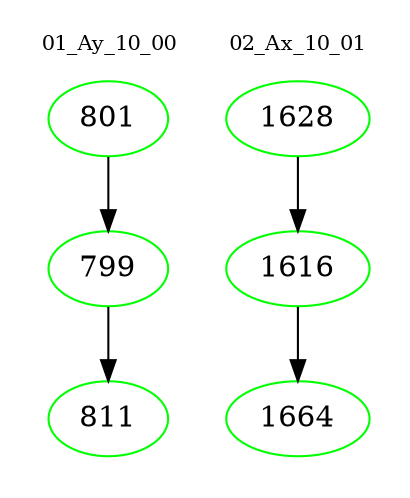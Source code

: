 digraph{
subgraph cluster_0 {
color = white
label = "01_Ay_10_00";
fontsize=10;
T0_801 [label="801", color="green"]
T0_801 -> T0_799 [color="black"]
T0_799 [label="799", color="green"]
T0_799 -> T0_811 [color="black"]
T0_811 [label="811", color="green"]
}
subgraph cluster_1 {
color = white
label = "02_Ax_10_01";
fontsize=10;
T1_1628 [label="1628", color="green"]
T1_1628 -> T1_1616 [color="black"]
T1_1616 [label="1616", color="green"]
T1_1616 -> T1_1664 [color="black"]
T1_1664 [label="1664", color="green"]
}
}
